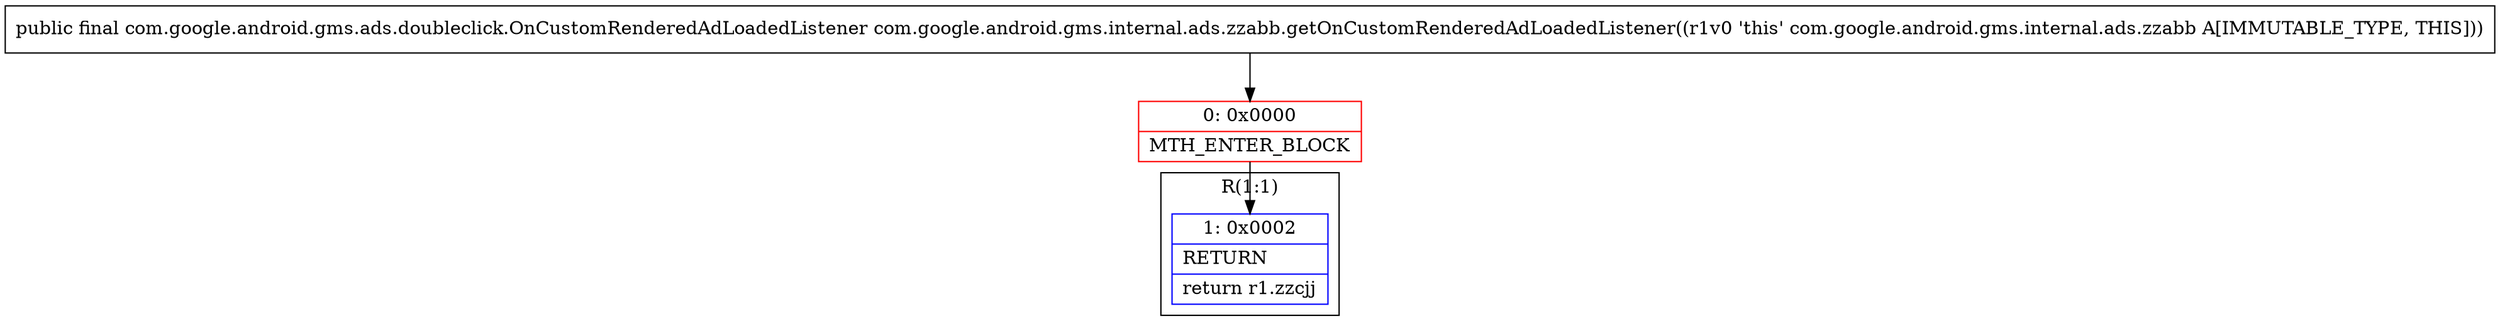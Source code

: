 digraph "CFG forcom.google.android.gms.internal.ads.zzabb.getOnCustomRenderedAdLoadedListener()Lcom\/google\/android\/gms\/ads\/doubleclick\/OnCustomRenderedAdLoadedListener;" {
subgraph cluster_Region_1585230877 {
label = "R(1:1)";
node [shape=record,color=blue];
Node_1 [shape=record,label="{1\:\ 0x0002|RETURN\l|return r1.zzcjj\l}"];
}
Node_0 [shape=record,color=red,label="{0\:\ 0x0000|MTH_ENTER_BLOCK\l}"];
MethodNode[shape=record,label="{public final com.google.android.gms.ads.doubleclick.OnCustomRenderedAdLoadedListener com.google.android.gms.internal.ads.zzabb.getOnCustomRenderedAdLoadedListener((r1v0 'this' com.google.android.gms.internal.ads.zzabb A[IMMUTABLE_TYPE, THIS])) }"];
MethodNode -> Node_0;
Node_0 -> Node_1;
}

